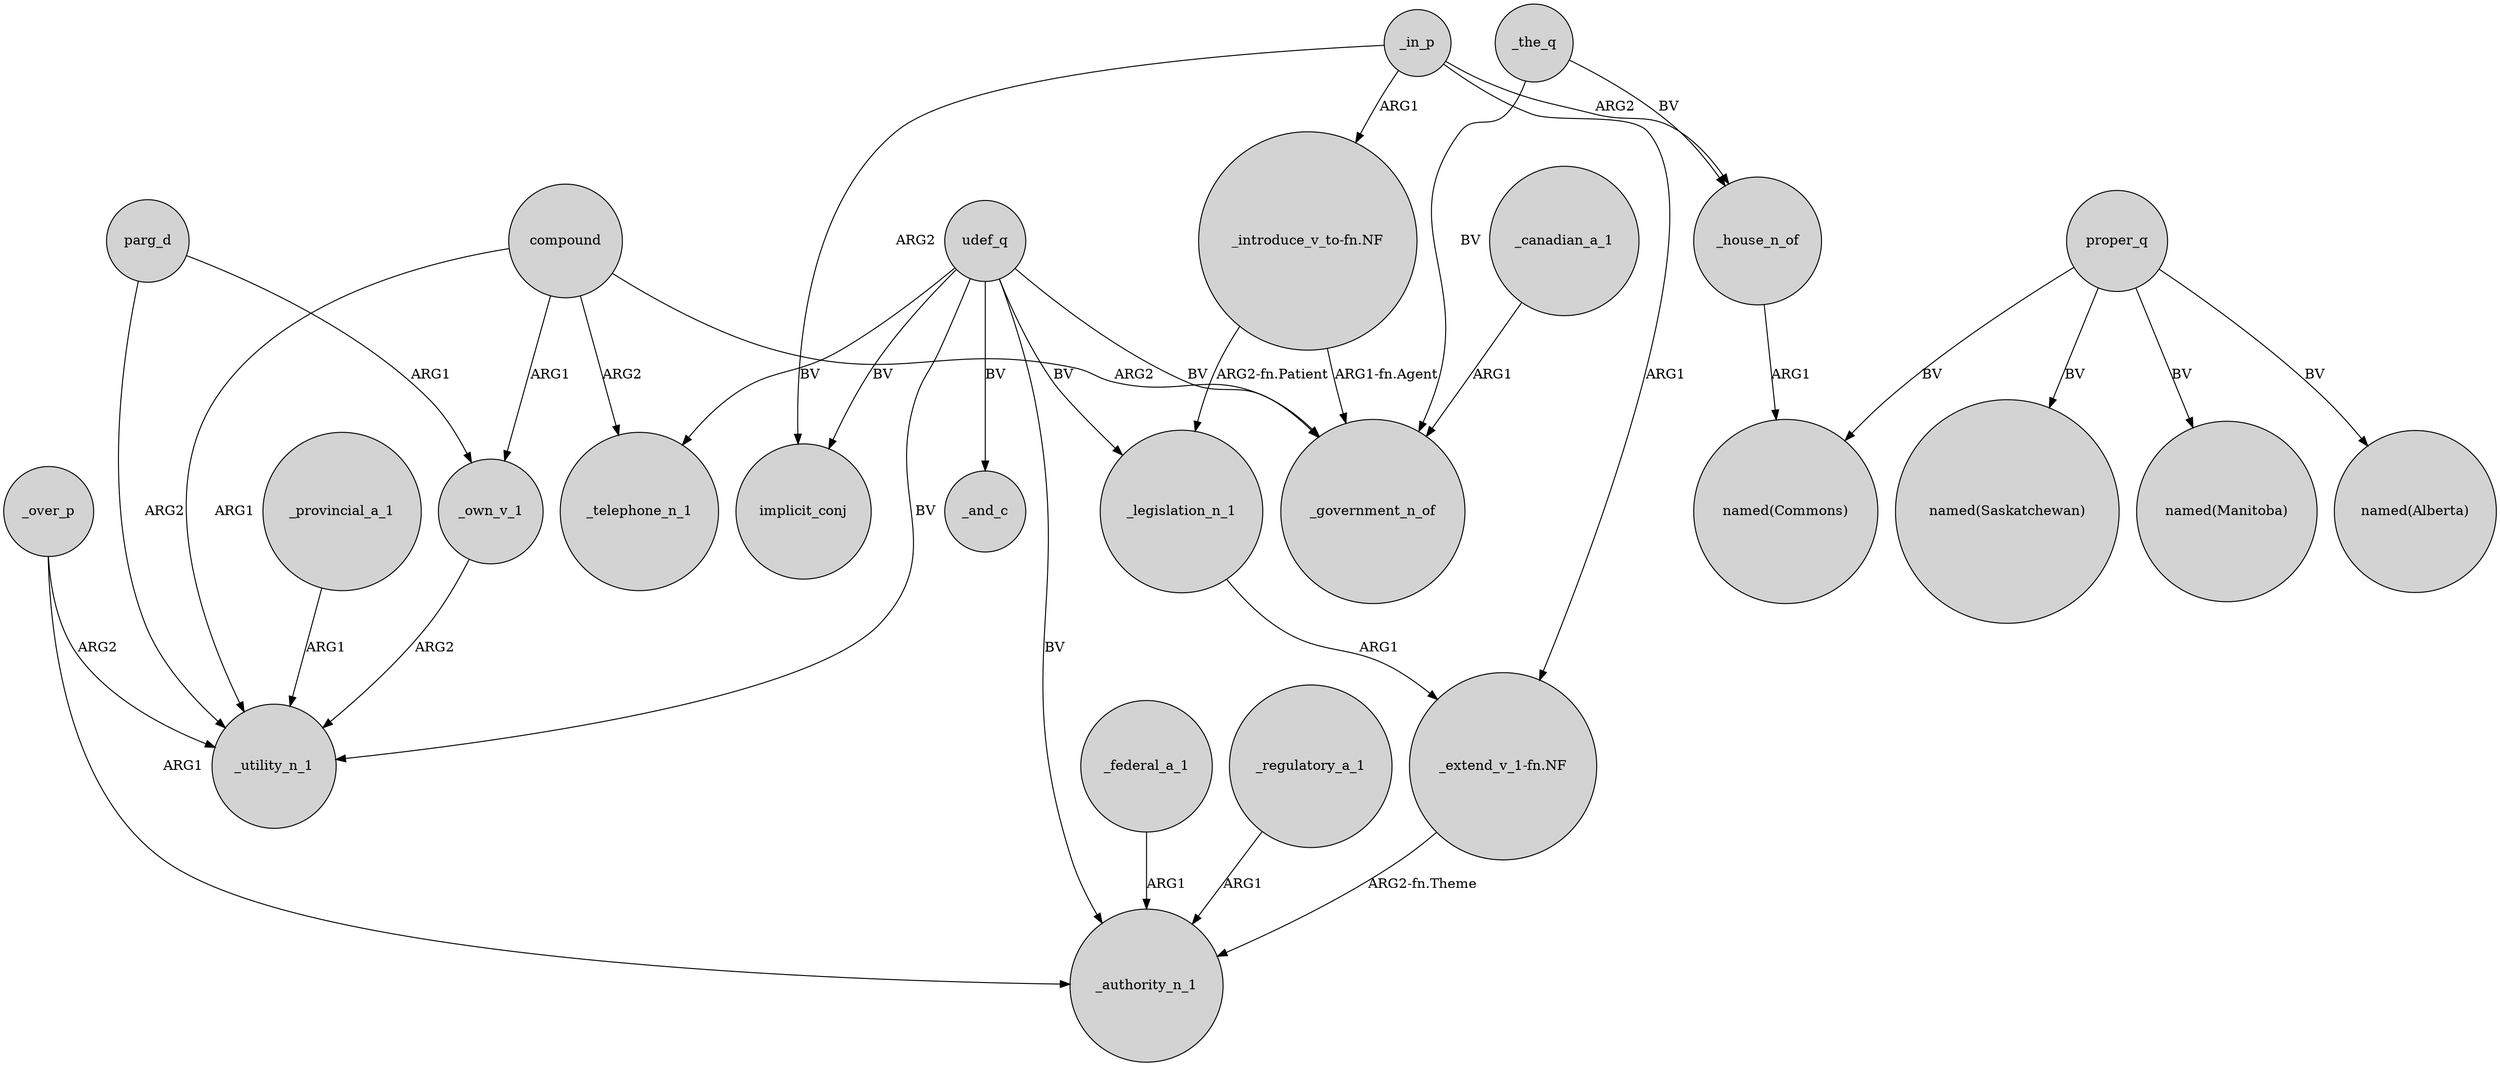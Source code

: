 digraph {
	node [shape=circle style=filled]
	"_extend_v_1-fn.NF" -> _authority_n_1 [label="ARG2-fn.Theme"]
	_in_p -> _house_n_of [label=ARG2]
	_the_q -> _house_n_of [label=BV]
	proper_q -> "named(Manitoba)" [label=BV]
	compound -> _telephone_n_1 [label=ARG2]
	_own_v_1 -> _utility_n_1 [label=ARG2]
	parg_d -> _own_v_1 [label=ARG1]
	compound -> _government_n_of [label=ARG2]
	udef_q -> _government_n_of [label=BV]
	_canadian_a_1 -> _government_n_of [label=ARG1]
	proper_q -> "named(Alberta)" [label=BV]
	udef_q -> _telephone_n_1 [label=BV]
	_legislation_n_1 -> "_extend_v_1-fn.NF" [label=ARG1]
	_provincial_a_1 -> _utility_n_1 [label=ARG1]
	_over_p -> _utility_n_1 [label=ARG2]
	proper_q -> "named(Commons)" [label=BV]
	_federal_a_1 -> _authority_n_1 [label=ARG1]
	udef_q -> _utility_n_1 [label=BV]
	compound -> _own_v_1 [label=ARG1]
	udef_q -> implicit_conj [label=BV]
	_in_p -> "_extend_v_1-fn.NF" [label=ARG1]
	udef_q -> _authority_n_1 [label=BV]
	_in_p -> "_introduce_v_to-fn.NF" [label=ARG1]
	_the_q -> _government_n_of [label=BV]
	_regulatory_a_1 -> _authority_n_1 [label=ARG1]
	proper_q -> "named(Saskatchewan)" [label=BV]
	"_introduce_v_to-fn.NF" -> _government_n_of [label="ARG1-fn.Agent"]
	_over_p -> _authority_n_1 [label=ARG1]
	parg_d -> _utility_n_1 [label=ARG2]
	udef_q -> _legislation_n_1 [label=BV]
	_in_p -> implicit_conj [label=ARG2]
	compound -> _utility_n_1 [label=ARG1]
	udef_q -> _and_c [label=BV]
	_house_n_of -> "named(Commons)" [label=ARG1]
	"_introduce_v_to-fn.NF" -> _legislation_n_1 [label="ARG2-fn.Patient"]
}
